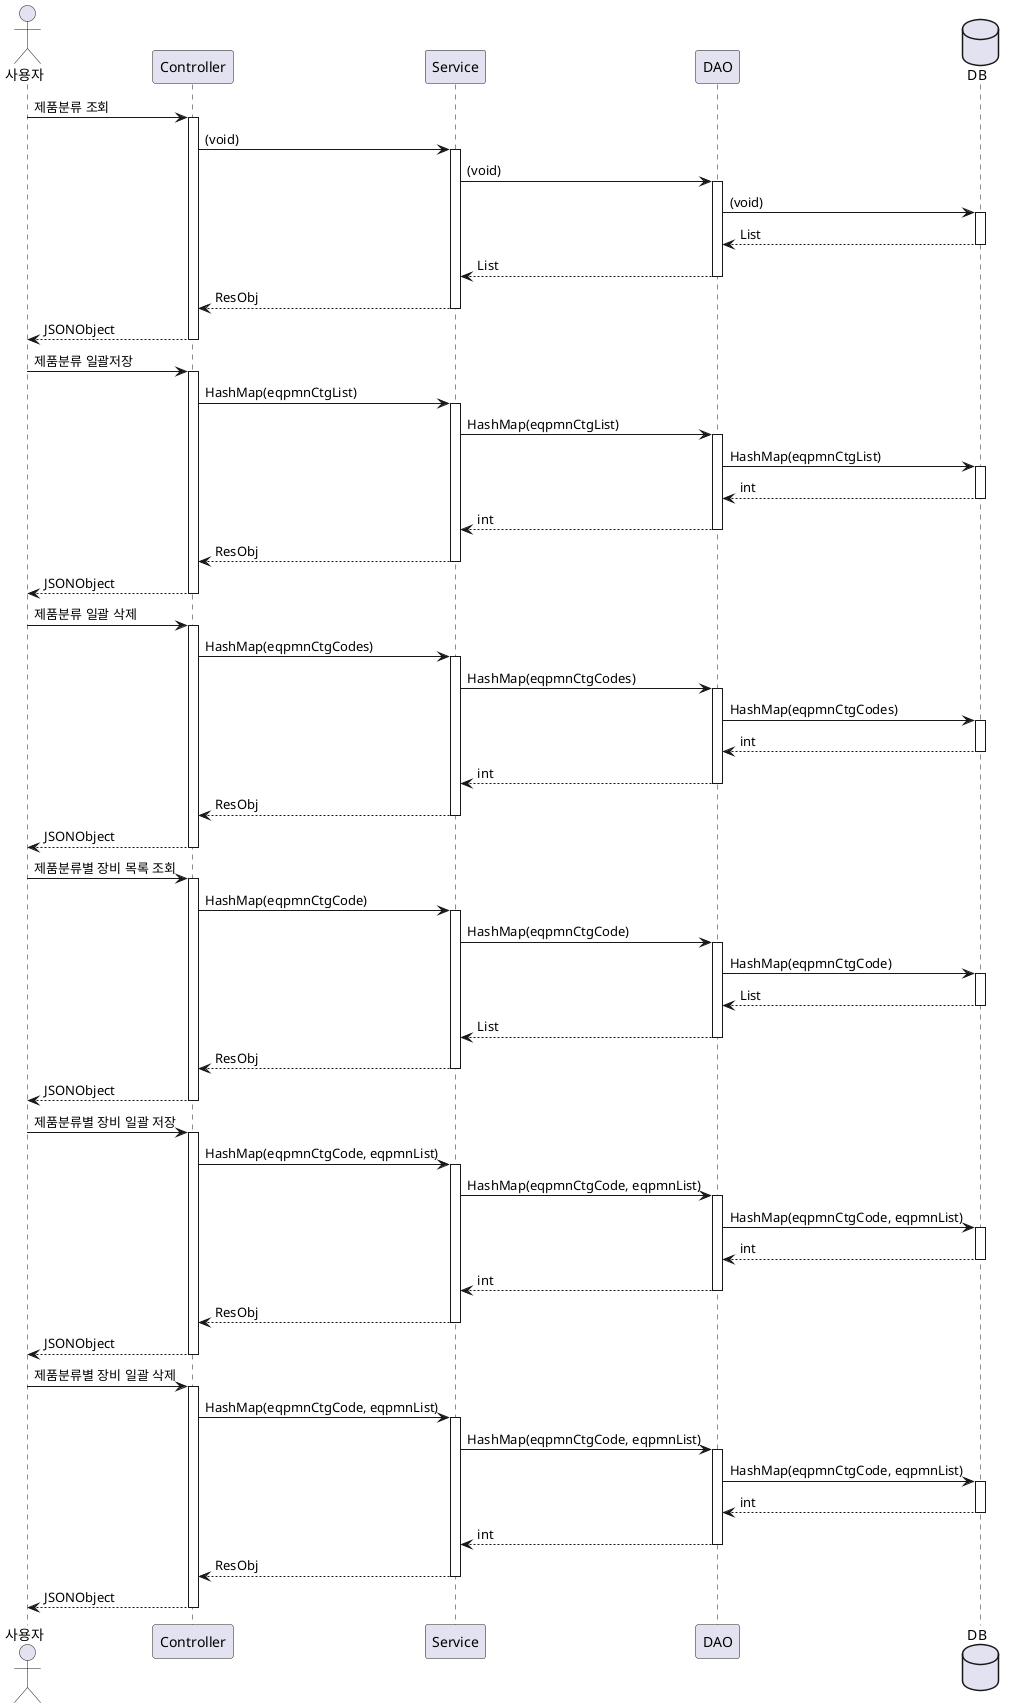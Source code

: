 @startuml

actor "사용자" as user
participant "Controller" as controller
participant "Service" as service
participant "DAO" as dao
database "DB" as db

' 제품분류 조회
user -> controller : 제품분류 조회
activate controller
controller -> service : (void)
activate service
service -> dao: (void)
activate dao
dao -> db: (void)
activate db
dao <-- db: List
deactivate db
service <-- dao: List
deactivate dao
controller <-- service: ResObj
deactivate service
user <-- controller: JSONObject
deactivate controller

' 제품분류 일괄저장
user -> controller : 제품분류 일괄저장
activate controller
controller -> service : HashMap(eqpmnCtgList)
activate service
service -> dao: HashMap(eqpmnCtgList)
activate dao
dao -> db: HashMap(eqpmnCtgList)
activate db
dao <-- db: int
deactivate db
service <-- dao: int
deactivate dao
controller <-- service: ResObj
deactivate service
user <-- controller: JSONObject
deactivate controller

' 제품분류 일괄 삭제
user -> controller : 제품분류 일괄 삭제
activate controller
controller -> service : HashMap(eqpmnCtgCodes)
activate service
service -> dao: HashMap(eqpmnCtgCodes)
activate dao
dao -> db: HashMap(eqpmnCtgCodes)
activate db
dao <-- db: int
deactivate db
service <-- dao: int
deactivate dao
controller <-- service: ResObj
deactivate service
user <-- controller: JSONObject
deactivate controller

'제품분류별 장비 목록 조회
user -> controller : 제품분류별 장비 목록 조회
activate controller
controller -> service : HashMap(eqpmnCtgCode)
activate service
service -> dao: HashMap(eqpmnCtgCode)
activate dao
dao -> db: HashMap(eqpmnCtgCode)
activate db
dao <-- db: List
deactivate db
service <-- dao: List
deactivate dao
controller <-- service: ResObj
deactivate service
user <-- controller: JSONObject
deactivate controller

' 제품분류별 장비 일괄 저장
user -> controller : 제품분류별 장비 일괄 저장
activate controller
controller -> service : HashMap(eqpmnCtgCode, eqpmnList)
activate service
service -> dao: HashMap(eqpmnCtgCode, eqpmnList)
activate dao
dao -> db: HashMap(eqpmnCtgCode, eqpmnList)
activate db
dao <-- db: int
deactivate db
service <-- dao: int
deactivate dao
controller <-- service: ResObj
deactivate service
user <-- controller: JSONObject
deactivate controller

' 제품분류별 장비 일괄 삭제
user -> controller : 제품분류별 장비 일괄 삭제
activate controller
controller -> service : HashMap(eqpmnCtgCode, eqpmnList)
activate service
service -> dao: HashMap(eqpmnCtgCode, eqpmnList)
activate dao
dao -> db: HashMap(eqpmnCtgCode, eqpmnList)
activate db
dao <-- db: int
deactivate db
service <-- dao: int
deactivate dao
controller <-- service: ResObj
deactivate service
user <-- controller: JSONObject
deactivate controller

@enduml